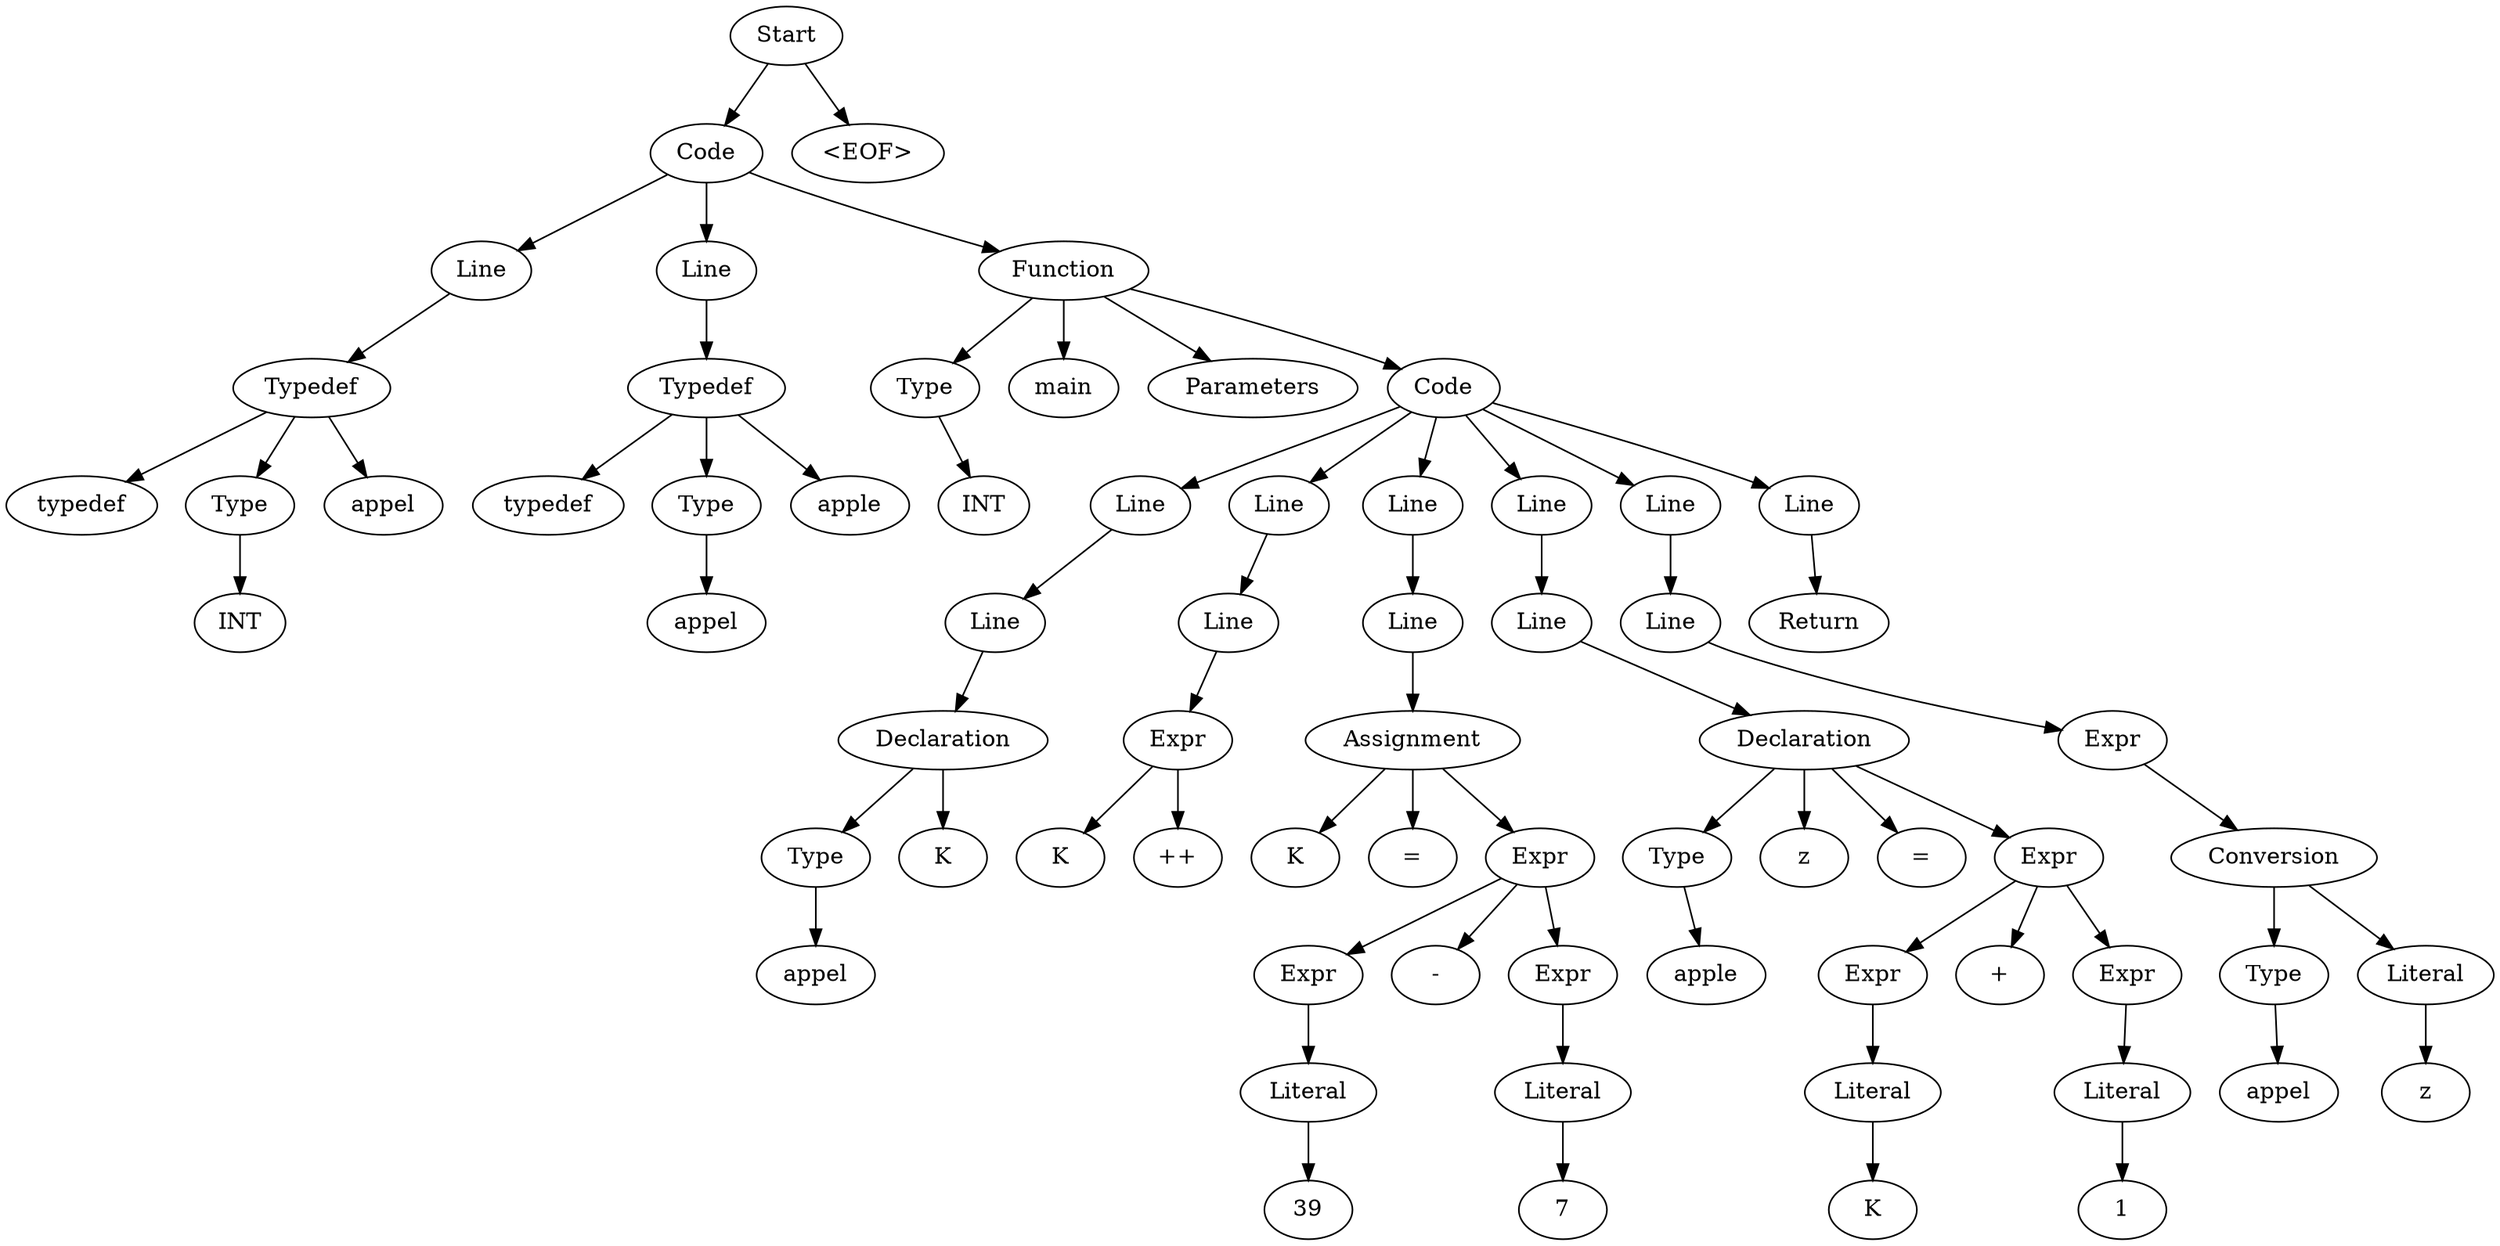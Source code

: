 digraph AST {
  "126419740670560" [label="Start"];
  "126419740670560" -> "126419740663696";
  "126419740670560" -> "126419740662256";
  "126419740663696" [label="Code"];
  "126419740663696" -> "126419740661392";
  "126419740663696" -> "126419740663888";
  "126419740663696" -> "126419740661632";
  "126419740661392" [label="Line"];
  "126419740661392" -> "126419740658224";
  "126419740658224" [label="Typedef"];
  "126419740658224" -> "126419740662208";
  "126419740658224" -> "126419740664800";
  "126419740658224" -> "126419740661776";
  "126419740662208" [label="typedef"];
  "126419740664800" [label="Type"];
  "126419740664800" -> "126419740664848";
  "126419740664848" [label="INT"];
  "126419740661776" [label="appel"];
  "126419740663888" [label="Line"];
  "126419740663888" -> "126419740663168";
  "126419740663168" [label="Typedef"];
  "126419740663168" -> "126419740655728";
  "126419740663168" -> "126419740665568";
  "126419740663168" -> "126419740657840";
  "126419740655728" [label="typedef"];
  "126419740665568" [label="Type"];
  "126419740665568" -> "126419740661152";
  "126419740661152" [label="appel"];
  "126419740657840" [label="apple"];
  "126419740661632" [label="Function"];
  "126419740661632" -> "126419740671616";
  "126419740661632" -> "126419740671856";
  "126419740661632" -> "126419740671952";
  "126419740661632" -> "126419740661344";
  "126419740671616" [label="Type"];
  "126419740671616" -> "126419740661440";
  "126419740661440" [label="INT"];
  "126419740671856" [label="main"];
  "126419740671952" [label="Parameters"];
  "126419740661344" [label="Code"];
  "126419740661344" -> "126419740666384";
  "126419740661344" -> "126419740661296";
  "126419740661344" -> "126419740661248";
  "126419740661344" -> "126419740660240";
  "126419740661344" -> "126419740664176";
  "126419740661344" -> "126419740658896";
  "126419740666384" [label="Line"];
  "126419740666384" -> "126419740658608";
  "126419740658608" [label="Line"];
  "126419740658608" -> "126419740671808";
  "126419740671808" [label="Declaration"];
  "126419740671808" -> "126419740660576";
  "126419740671808" -> "126419740666768";
  "126419740660576" [label="Type"];
  "126419740660576" -> "126419740666288";
  "126419740666288" [label="appel"];
  "126419740666768" [label="K"];
  "126419740661296" [label="Line"];
  "126419740661296" -> "126419740666240";
  "126419740666240" [label="Line"];
  "126419740666240" -> "126419740657888";
  "126419740657888" [label="Expr"];
  "126419740657888" -> "126419740663552";
  "126419740657888" -> "126419740659952";
  "126419740663552" [label="K"];
  "126419740659952" [label="++"];
  "126419740661248" [label="Line"];
  "126419740661248" -> "126419740660288";
  "126419740660288" [label="Line"];
  "126419740660288" -> "126419740667680";
  "126419740667680" [label="Assignment"];
  "126419740667680" -> "126419740663312";
  "126419740667680" -> "126419740666480";
  "126419740667680" -> "126419740656544";
  "126419740663312" [label="K"];
  "126419740666480" [label="="];
  "126419740656544" [label="Expr"];
  "126419740656544" -> "126419740660000";
  "126419740656544" -> "126419740670608";
  "126419740656544" -> "126419740663120";
  "126419740660000" [label="Expr"];
  "126419740660000" -> "126419740663264";
  "126419740663264" [label="Literal"];
  "126419740663264" -> "126419740664560";
  "126419740664560" [label="39"];
  "126419740670608" [label="-"];
  "126419740663120" [label="Expr"];
  "126419740663120" -> "126419740663456";
  "126419740663456" [label="Literal"];
  "126419740663456" -> "126419740665664";
  "126419740665664" [label="7"];
  "126419740660240" [label="Line"];
  "126419740660240" -> "126419740664032";
  "126419740664032" [label="Line"];
  "126419740664032" -> "126419740665760";
  "126419740665760" [label="Declaration"];
  "126419740665760" -> "126419740660384";
  "126419740665760" -> "126419740668640";
  "126419740665760" -> "126419740663792";
  "126419740665760" -> "126419740658512";
  "126419740660384" [label="Type"];
  "126419740660384" -> "126419740662448";
  "126419740662448" [label="apple"];
  "126419740668640" [label="z"];
  "126419740663792" [label="="];
  "126419740658512" [label="Expr"];
  "126419740658512" -> "126419740659712";
  "126419740658512" -> "126419740661728";
  "126419740658512" -> "126419740665856";
  "126419740659712" [label="Expr"];
  "126419740659712" -> "126419740659424";
  "126419740659424" [label="Literal"];
  "126419740659424" -> "126419740660336";
  "126419740660336" [label="K"];
  "126419740661728" [label="+"];
  "126419740665856" [label="Expr"];
  "126419740665856" -> "126419740663936";
  "126419740663936" [label="Literal"];
  "126419740663936" -> "126419740659184";
  "126419740659184" [label="1"];
  "126419740664176" [label="Line"];
  "126419740664176" -> "126419740660528";
  "126419740660528" [label="Line"];
  "126419740660528" -> "126419740663984";
  "126419740663984" [label="Expr"];
  "126419740663984" -> "126419740666144";
  "126419740666144" [label="Conversion"];
  "126419740666144" -> "126419740665136";
  "126419740666144" -> "126419740661104";
  "126419740665136" [label="Type"];
  "126419740665136" -> "126419740662640";
  "126419740662640" [label="appel"];
  "126419740661104" [label="Literal"];
  "126419740661104" -> "126419740663216";
  "126419740663216" [label="z"];
  "126419740658896" [label="Line"];
  "126419740658896" -> "126419740667440";
  "126419740667440" [label="Return"];
  "126419740662256" [label="<EOF>"];
}
